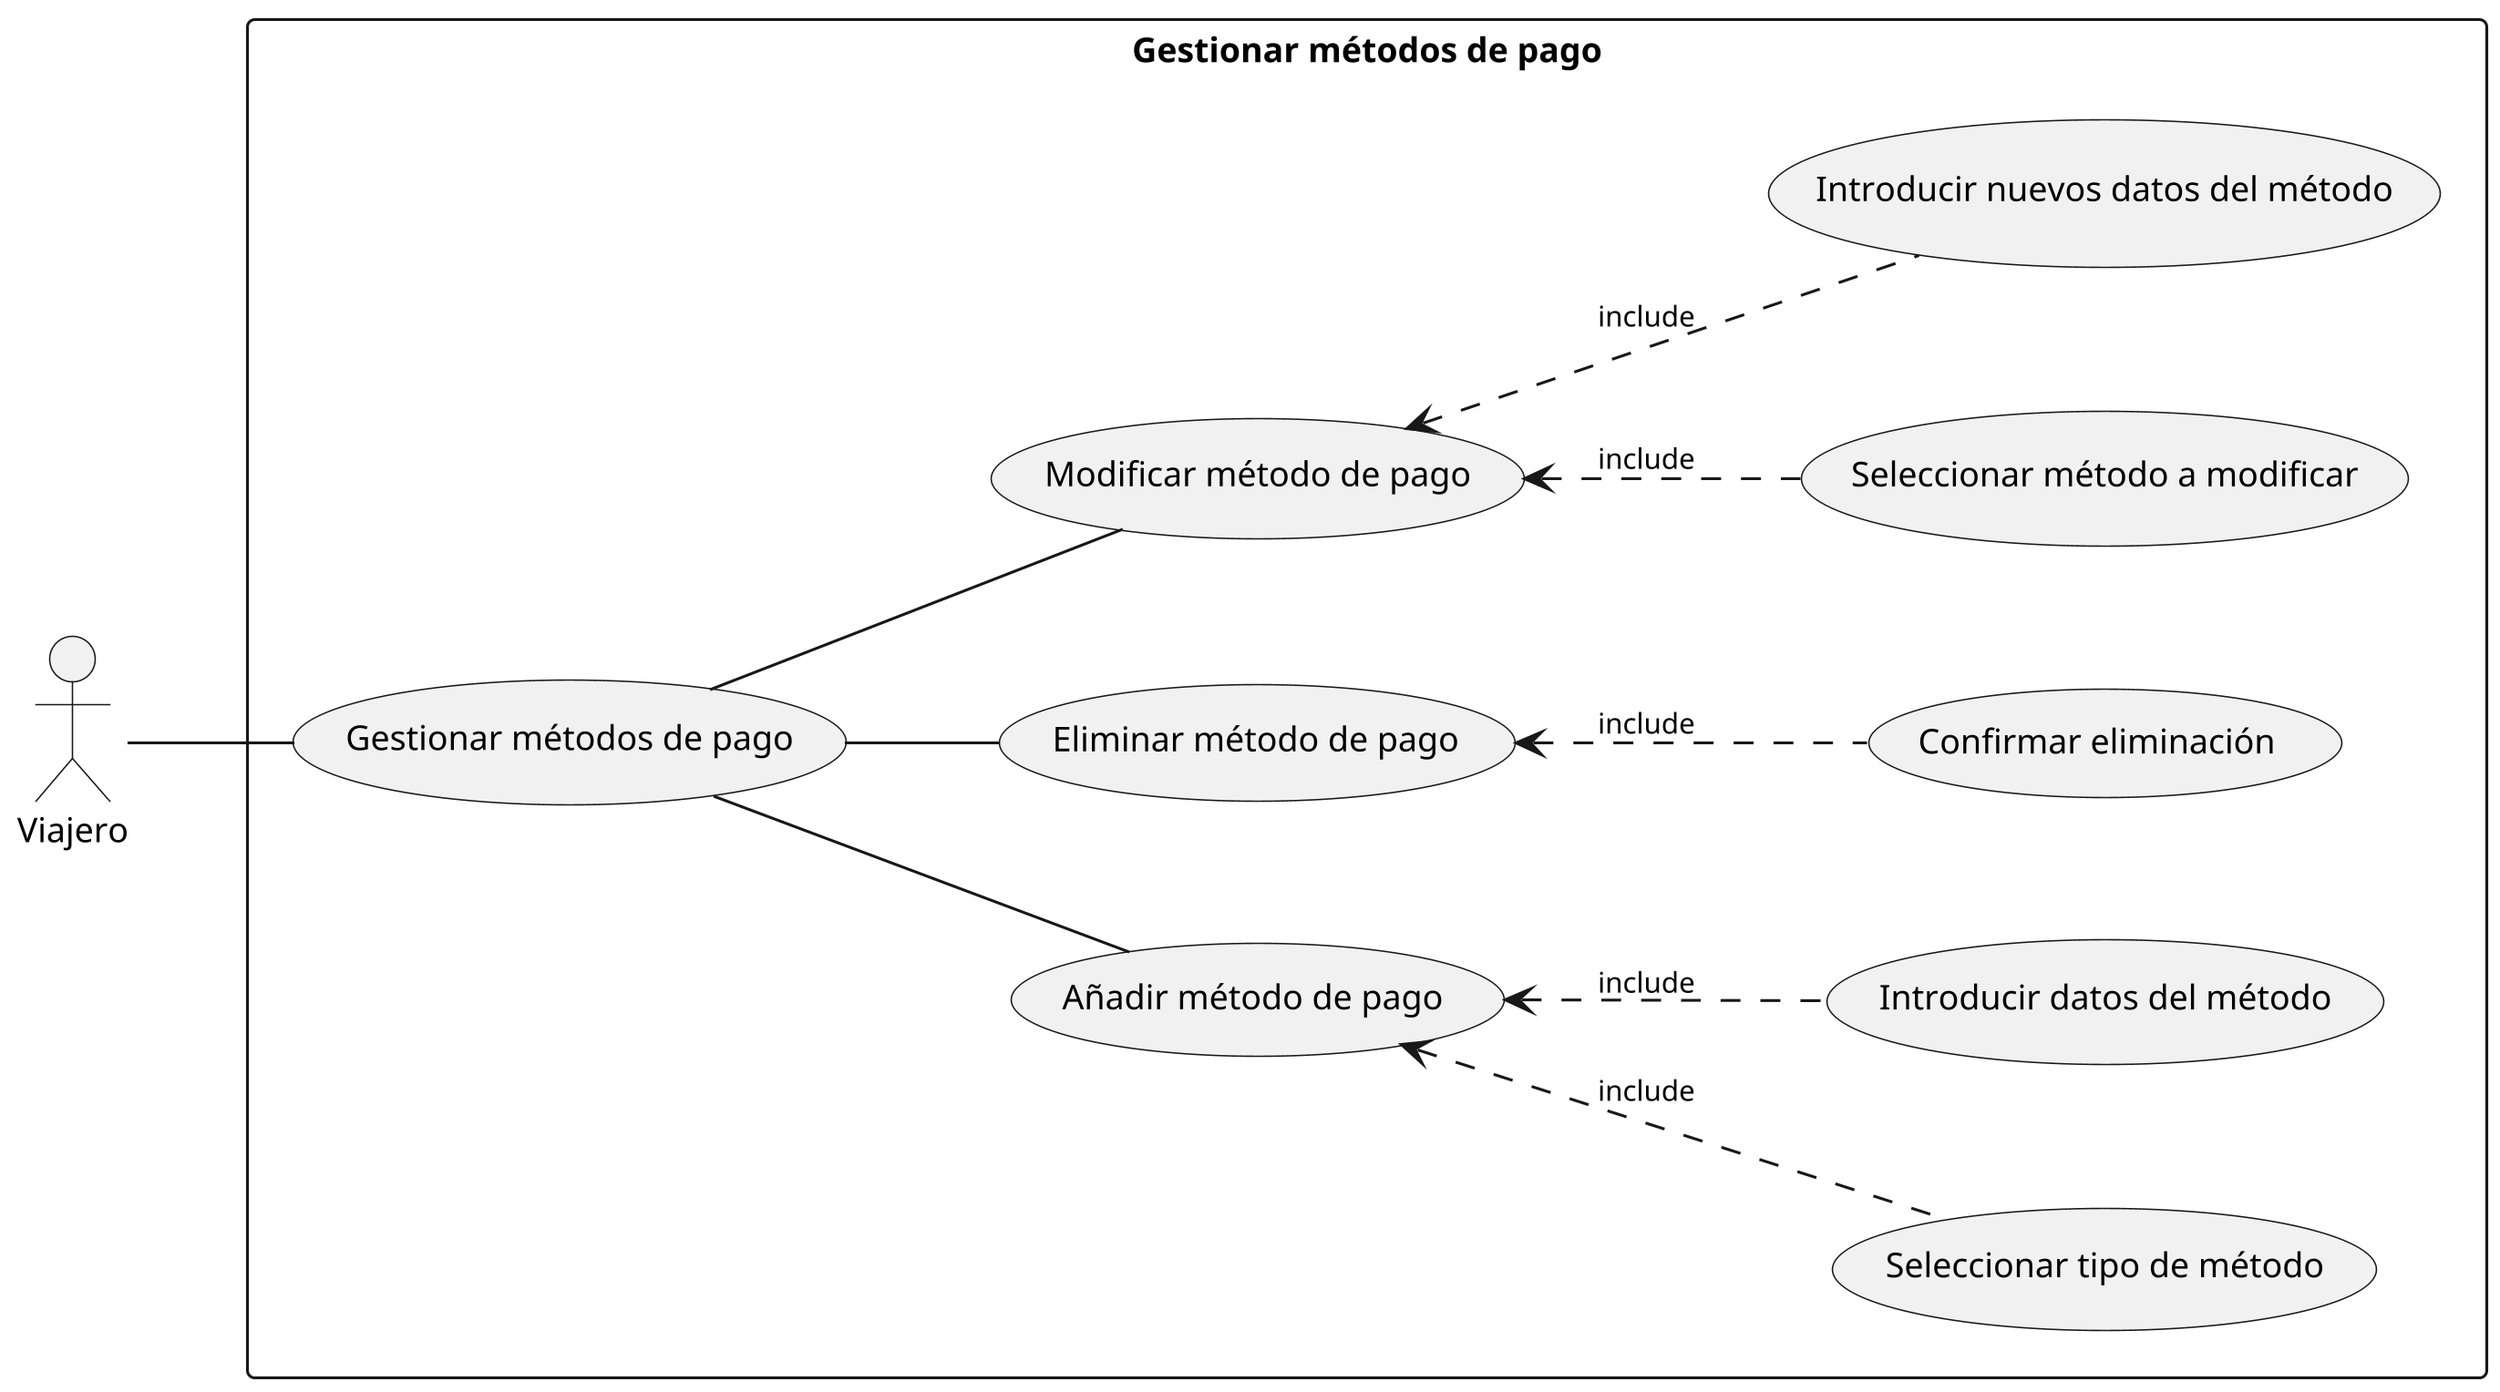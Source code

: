 @startuml
left to right direction

skinparam dpi 300
'skinparam linetype ortho
skinparam nodesep 50
skinparam ranksep 50

skinparam default{
 FontSize 12
}

skinparam arrowFontSize 10
skinparam classFontSize 14

skinparam arrowSize 10

'''

:V: as "Viajero"

rectangle "Gestionar métodos de pago" {
   (Gestionar métodos de pago) as gestionar_pagos
   (Añadir método de pago) as añadir_metodo
   (Eliminar método de pago) as eliminar_metodo
   (Modificar método de pago) as modificar_metodo

   V -- gestionar_pagos
   gestionar_pagos -- añadir_metodo 
   gestionar_pagos -- eliminar_metodo
   gestionar_pagos -- modificar_metodo

   añadir_metodo <.. (Seleccionar tipo de método) : include
   añadir_metodo <.. (Introducir datos del método) : include
   eliminar_metodo <.. (Confirmar eliminación) : include
   modificar_metodo <.. (Seleccionar método a modificar) : include
   modificar_metodo <.. (Introducir nuevos datos del método) : include
}

@enduml
